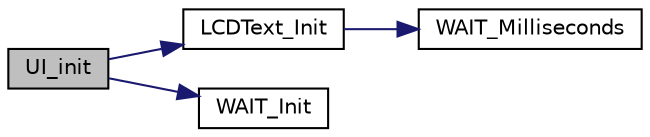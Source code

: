 digraph "UI_init"
{
 // LATEX_PDF_SIZE
  edge [fontname="Helvetica",fontsize="10",labelfontname="Helvetica",labelfontsize="10"];
  node [fontname="Helvetica",fontsize="10",shape=record];
  rankdir="LR";
  Node1 [label="UI_init",height=0.2,width=0.4,color="black", fillcolor="grey75", style="filled", fontcolor="black",tooltip=" "];
  Node1 -> Node2 [color="midnightblue",fontsize="10",style="solid",fontname="Helvetica"];
  Node2 [label="LCDText_Init",height=0.2,width=0.4,color="black", fillcolor="white", style="filled",URL="$da/da4/group__LCD__Public__Functions.html#ga762016d9342f7dbec16ae36654031760",tooltip="Initiliazes the communication with the display using lines and 16 rows."];
  Node2 -> Node3 [color="midnightblue",fontsize="10",style="solid",fontname="Helvetica"];
  Node3 [label="WAIT_Milliseconds",height=0.2,width=0.4,color="black", fillcolor="white", style="filled",URL="$df/d7c/group__WAIT__Public__Functions.html#ga8d3111b31ffb9bce9b32370b46ae00fb",tooltip="Waits a number of milliseconds."];
  Node1 -> Node4 [color="midnightblue",fontsize="10",style="solid",fontname="Helvetica"];
  Node4 [label="WAIT_Init",height=0.2,width=0.4,color="black", fillcolor="white", style="filled",URL="$df/d7c/group__WAIT__Public__Functions.html#gaaf04f7010b8ca45e1053834d176b04f2",tooltip="Initialises the wait API for 1 ms resolution."];
}
